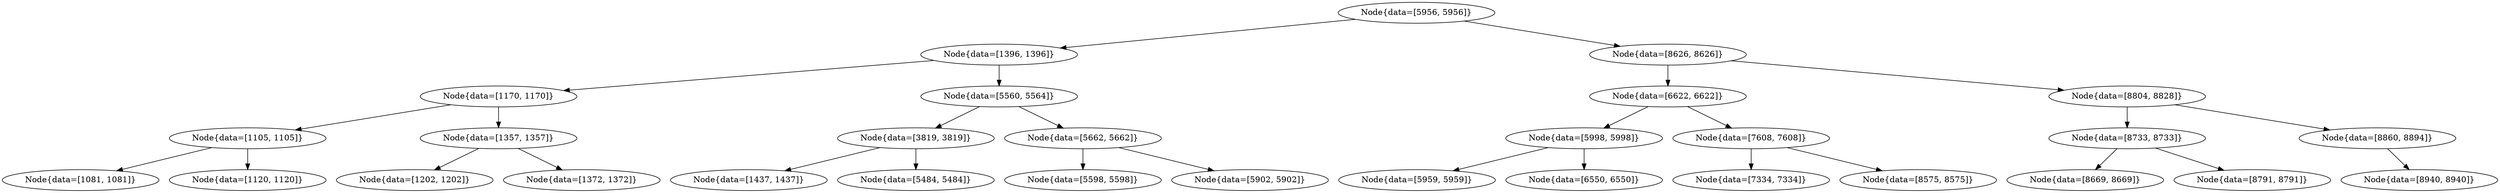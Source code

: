 digraph G{
1657585045 [label="Node{data=[5956, 5956]}"]
1657585045 -> 1231645761
1231645761 [label="Node{data=[1396, 1396]}"]
1231645761 -> 1498878963
1498878963 [label="Node{data=[1170, 1170]}"]
1498878963 -> 2075988796
2075988796 [label="Node{data=[1105, 1105]}"]
2075988796 -> 2090482123
2090482123 [label="Node{data=[1081, 1081]}"]
2075988796 -> 2123581821
2123581821 [label="Node{data=[1120, 1120]}"]
1498878963 -> 532288983
532288983 [label="Node{data=[1357, 1357]}"]
532288983 -> 210616815
210616815 [label="Node{data=[1202, 1202]}"]
532288983 -> 569701844
569701844 [label="Node{data=[1372, 1372]}"]
1231645761 -> 1162381366
1162381366 [label="Node{data=[5560, 5564]}"]
1162381366 -> 177420773
177420773 [label="Node{data=[3819, 3819]}"]
177420773 -> 1752372193
1752372193 [label="Node{data=[1437, 1437]}"]
177420773 -> 1856962926
1856962926 [label="Node{data=[5484, 5484]}"]
1162381366 -> 1873231285
1873231285 [label="Node{data=[5662, 5662]}"]
1873231285 -> 2095611317
2095611317 [label="Node{data=[5598, 5598]}"]
1873231285 -> 208963026
208963026 [label="Node{data=[5902, 5902]}"]
1657585045 -> 449204547
449204547 [label="Node{data=[8626, 8626]}"]
449204547 -> 1289391419
1289391419 [label="Node{data=[6622, 6622]}"]
1289391419 -> 1944081600
1944081600 [label="Node{data=[5998, 5998]}"]
1944081600 -> 1527911803
1527911803 [label="Node{data=[5959, 5959]}"]
1944081600 -> 1937115923
1937115923 [label="Node{data=[6550, 6550]}"]
1289391419 -> 1801319187
1801319187 [label="Node{data=[7608, 7608]}"]
1801319187 -> 443215084
443215084 [label="Node{data=[7334, 7334]}"]
1801319187 -> 1368955671
1368955671 [label="Node{data=[8575, 8575]}"]
449204547 -> 318057636
318057636 [label="Node{data=[8804, 8828]}"]
318057636 -> 380928130
380928130 [label="Node{data=[8733, 8733]}"]
380928130 -> 1542722356
1542722356 [label="Node{data=[8669, 8669]}"]
380928130 -> 1310813054
1310813054 [label="Node{data=[8791, 8791]}"]
318057636 -> 1963654674
1963654674 [label="Node{data=[8860, 8894]}"]
1963654674 -> 1200144545
1200144545 [label="Node{data=[8940, 8940]}"]
}